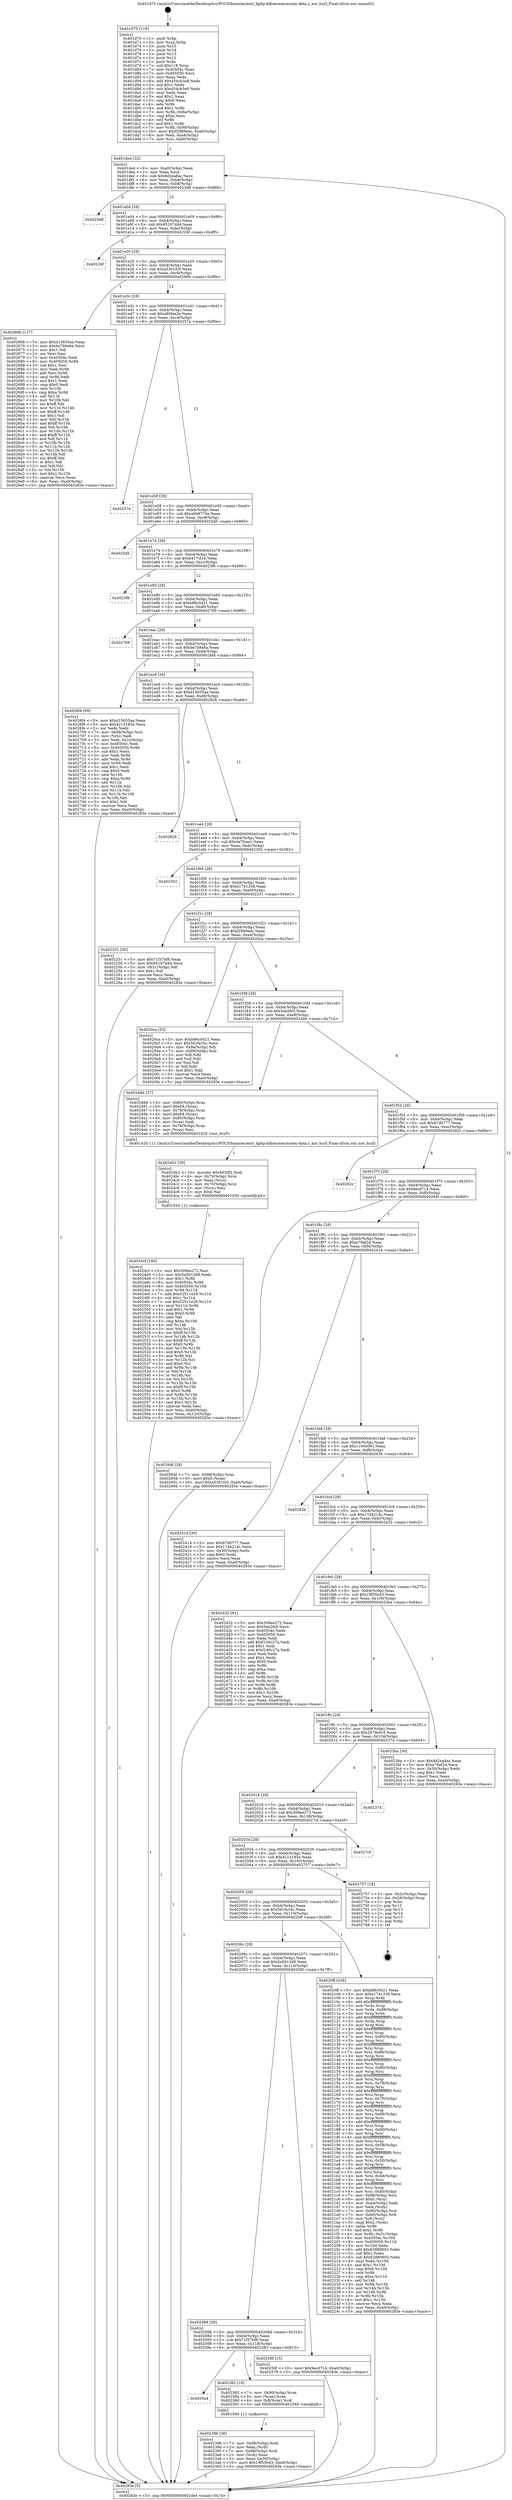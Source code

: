 digraph "0x401d70" {
  label = "0x401d70 (/mnt/c/Users/mathe/Desktop/tcc/POCII/binaries/extr_kphp-kdbmoneymoney-data.c_xor_hcyf_Final-ollvm.out::main(0))"
  labelloc = "t"
  node[shape=record]

  Entry [label="",width=0.3,height=0.3,shape=circle,fillcolor=black,style=filled]
  "0x401de4" [label="{
     0x401de4 [32]\l
     | [instrs]\l
     &nbsp;&nbsp;0x401de4 \<+6\>: mov -0xa0(%rbp),%eax\l
     &nbsp;&nbsp;0x401dea \<+2\>: mov %eax,%ecx\l
     &nbsp;&nbsp;0x401dec \<+6\>: sub $0x8d2ea8ac,%ecx\l
     &nbsp;&nbsp;0x401df2 \<+6\>: mov %eax,-0xb4(%rbp)\l
     &nbsp;&nbsp;0x401df8 \<+6\>: mov %ecx,-0xb8(%rbp)\l
     &nbsp;&nbsp;0x401dfe \<+6\>: je 00000000004023d8 \<main+0x668\>\l
  }"]
  "0x4023d8" [label="{
     0x4023d8\l
  }", style=dashed]
  "0x401e04" [label="{
     0x401e04 [28]\l
     | [instrs]\l
     &nbsp;&nbsp;0x401e04 \<+5\>: jmp 0000000000401e09 \<main+0x99\>\l
     &nbsp;&nbsp;0x401e09 \<+6\>: mov -0xb4(%rbp),%eax\l
     &nbsp;&nbsp;0x401e0f \<+5\>: sub $0x95167d4d,%eax\l
     &nbsp;&nbsp;0x401e14 \<+6\>: mov %eax,-0xbc(%rbp)\l
     &nbsp;&nbsp;0x401e1a \<+6\>: je 000000000040226f \<main+0x4ff\>\l
  }"]
  Exit [label="",width=0.3,height=0.3,shape=circle,fillcolor=black,style=filled,peripheries=2]
  "0x40226f" [label="{
     0x40226f\l
  }", style=dashed]
  "0x401e20" [label="{
     0x401e20 [28]\l
     | [instrs]\l
     &nbsp;&nbsp;0x401e20 \<+5\>: jmp 0000000000401e25 \<main+0xb5\>\l
     &nbsp;&nbsp;0x401e25 \<+6\>: mov -0xb4(%rbp),%eax\l
     &nbsp;&nbsp;0x401e2b \<+5\>: sub $0xa5301fc0,%eax\l
     &nbsp;&nbsp;0x401e30 \<+6\>: mov %eax,-0xc0(%rbp)\l
     &nbsp;&nbsp;0x401e36 \<+6\>: je 000000000040266b \<main+0x8fb\>\l
  }"]
  "0x4024cf" [label="{
     0x4024cf [160]\l
     | [instrs]\l
     &nbsp;&nbsp;0x4024cf \<+5\>: mov $0x309ee272,%esi\l
     &nbsp;&nbsp;0x4024d4 \<+5\>: mov $0x5a5913d9,%edx\l
     &nbsp;&nbsp;0x4024d9 \<+3\>: mov $0x1,%r8b\l
     &nbsp;&nbsp;0x4024dc \<+8\>: mov 0x40504c,%r9d\l
     &nbsp;&nbsp;0x4024e4 \<+8\>: mov 0x405050,%r10d\l
     &nbsp;&nbsp;0x4024ec \<+3\>: mov %r9d,%r11d\l
     &nbsp;&nbsp;0x4024ef \<+7\>: add $0x52511e29,%r11d\l
     &nbsp;&nbsp;0x4024f6 \<+4\>: sub $0x1,%r11d\l
     &nbsp;&nbsp;0x4024fa \<+7\>: sub $0x52511e29,%r11d\l
     &nbsp;&nbsp;0x402501 \<+4\>: imul %r11d,%r9d\l
     &nbsp;&nbsp;0x402505 \<+4\>: and $0x1,%r9d\l
     &nbsp;&nbsp;0x402509 \<+4\>: cmp $0x0,%r9d\l
     &nbsp;&nbsp;0x40250d \<+3\>: sete %bl\l
     &nbsp;&nbsp;0x402510 \<+4\>: cmp $0xa,%r10d\l
     &nbsp;&nbsp;0x402514 \<+4\>: setl %r14b\l
     &nbsp;&nbsp;0x402518 \<+3\>: mov %bl,%r15b\l
     &nbsp;&nbsp;0x40251b \<+4\>: xor $0xff,%r15b\l
     &nbsp;&nbsp;0x40251f \<+3\>: mov %r14b,%r12b\l
     &nbsp;&nbsp;0x402522 \<+4\>: xor $0xff,%r12b\l
     &nbsp;&nbsp;0x402526 \<+4\>: xor $0x0,%r8b\l
     &nbsp;&nbsp;0x40252a \<+3\>: mov %r15b,%r13b\l
     &nbsp;&nbsp;0x40252d \<+4\>: and $0x0,%r13b\l
     &nbsp;&nbsp;0x402531 \<+3\>: and %r8b,%bl\l
     &nbsp;&nbsp;0x402534 \<+3\>: mov %r12b,%cl\l
     &nbsp;&nbsp;0x402537 \<+3\>: and $0x0,%cl\l
     &nbsp;&nbsp;0x40253a \<+3\>: and %r8b,%r14b\l
     &nbsp;&nbsp;0x40253d \<+3\>: or %bl,%r13b\l
     &nbsp;&nbsp;0x402540 \<+3\>: or %r14b,%cl\l
     &nbsp;&nbsp;0x402543 \<+3\>: xor %cl,%r13b\l
     &nbsp;&nbsp;0x402546 \<+3\>: or %r12b,%r15b\l
     &nbsp;&nbsp;0x402549 \<+4\>: xor $0xff,%r15b\l
     &nbsp;&nbsp;0x40254d \<+4\>: or $0x0,%r8b\l
     &nbsp;&nbsp;0x402551 \<+3\>: and %r8b,%r15b\l
     &nbsp;&nbsp;0x402554 \<+3\>: or %r15b,%r13b\l
     &nbsp;&nbsp;0x402557 \<+4\>: test $0x1,%r13b\l
     &nbsp;&nbsp;0x40255b \<+3\>: cmovne %edx,%esi\l
     &nbsp;&nbsp;0x40255e \<+6\>: mov %esi,-0xa0(%rbp)\l
     &nbsp;&nbsp;0x402564 \<+6\>: mov %eax,-0x120(%rbp)\l
     &nbsp;&nbsp;0x40256a \<+5\>: jmp 000000000040283e \<main+0xace\>\l
  }"]
  "0x40266b" [label="{
     0x40266b [137]\l
     | [instrs]\l
     &nbsp;&nbsp;0x40266b \<+5\>: mov $0xd15655aa,%eax\l
     &nbsp;&nbsp;0x402670 \<+5\>: mov $0xbe7b9a6a,%ecx\l
     &nbsp;&nbsp;0x402675 \<+2\>: mov $0x1,%dl\l
     &nbsp;&nbsp;0x402677 \<+2\>: xor %esi,%esi\l
     &nbsp;&nbsp;0x402679 \<+7\>: mov 0x40504c,%edi\l
     &nbsp;&nbsp;0x402680 \<+8\>: mov 0x405050,%r8d\l
     &nbsp;&nbsp;0x402688 \<+3\>: sub $0x1,%esi\l
     &nbsp;&nbsp;0x40268b \<+3\>: mov %edi,%r9d\l
     &nbsp;&nbsp;0x40268e \<+3\>: add %esi,%r9d\l
     &nbsp;&nbsp;0x402691 \<+4\>: imul %r9d,%edi\l
     &nbsp;&nbsp;0x402695 \<+3\>: and $0x1,%edi\l
     &nbsp;&nbsp;0x402698 \<+3\>: cmp $0x0,%edi\l
     &nbsp;&nbsp;0x40269b \<+4\>: sete %r10b\l
     &nbsp;&nbsp;0x40269f \<+4\>: cmp $0xa,%r8d\l
     &nbsp;&nbsp;0x4026a3 \<+4\>: setl %r11b\l
     &nbsp;&nbsp;0x4026a7 \<+3\>: mov %r10b,%bl\l
     &nbsp;&nbsp;0x4026aa \<+3\>: xor $0xff,%bl\l
     &nbsp;&nbsp;0x4026ad \<+3\>: mov %r11b,%r14b\l
     &nbsp;&nbsp;0x4026b0 \<+4\>: xor $0xff,%r14b\l
     &nbsp;&nbsp;0x4026b4 \<+3\>: xor $0x1,%dl\l
     &nbsp;&nbsp;0x4026b7 \<+3\>: mov %bl,%r15b\l
     &nbsp;&nbsp;0x4026ba \<+4\>: and $0xff,%r15b\l
     &nbsp;&nbsp;0x4026be \<+3\>: and %dl,%r10b\l
     &nbsp;&nbsp;0x4026c1 \<+3\>: mov %r14b,%r12b\l
     &nbsp;&nbsp;0x4026c4 \<+4\>: and $0xff,%r12b\l
     &nbsp;&nbsp;0x4026c8 \<+3\>: and %dl,%r11b\l
     &nbsp;&nbsp;0x4026cb \<+3\>: or %r10b,%r15b\l
     &nbsp;&nbsp;0x4026ce \<+3\>: or %r11b,%r12b\l
     &nbsp;&nbsp;0x4026d1 \<+3\>: xor %r12b,%r15b\l
     &nbsp;&nbsp;0x4026d4 \<+3\>: or %r14b,%bl\l
     &nbsp;&nbsp;0x4026d7 \<+3\>: xor $0xff,%bl\l
     &nbsp;&nbsp;0x4026da \<+3\>: or $0x1,%dl\l
     &nbsp;&nbsp;0x4026dd \<+2\>: and %dl,%bl\l
     &nbsp;&nbsp;0x4026df \<+3\>: or %bl,%r15b\l
     &nbsp;&nbsp;0x4026e2 \<+4\>: test $0x1,%r15b\l
     &nbsp;&nbsp;0x4026e6 \<+3\>: cmovne %ecx,%eax\l
     &nbsp;&nbsp;0x4026e9 \<+6\>: mov %eax,-0xa0(%rbp)\l
     &nbsp;&nbsp;0x4026ef \<+5\>: jmp 000000000040283e \<main+0xace\>\l
  }"]
  "0x401e3c" [label="{
     0x401e3c [28]\l
     | [instrs]\l
     &nbsp;&nbsp;0x401e3c \<+5\>: jmp 0000000000401e41 \<main+0xd1\>\l
     &nbsp;&nbsp;0x401e41 \<+6\>: mov -0xb4(%rbp),%eax\l
     &nbsp;&nbsp;0x401e47 \<+5\>: sub $0xa80fae2e,%eax\l
     &nbsp;&nbsp;0x401e4c \<+6\>: mov %eax,-0xc4(%rbp)\l
     &nbsp;&nbsp;0x401e52 \<+6\>: je 000000000040257e \<main+0x80e\>\l
  }"]
  "0x4024b2" [label="{
     0x4024b2 [29]\l
     | [instrs]\l
     &nbsp;&nbsp;0x4024b2 \<+10\>: movabs $0x4030f2,%rdi\l
     &nbsp;&nbsp;0x4024bc \<+4\>: mov -0x70(%rbp),%rcx\l
     &nbsp;&nbsp;0x4024c0 \<+2\>: mov %eax,(%rcx)\l
     &nbsp;&nbsp;0x4024c2 \<+4\>: mov -0x70(%rbp),%rcx\l
     &nbsp;&nbsp;0x4024c6 \<+2\>: mov (%rcx),%esi\l
     &nbsp;&nbsp;0x4024c8 \<+2\>: mov $0x0,%al\l
     &nbsp;&nbsp;0x4024ca \<+5\>: call 0000000000401030 \<printf@plt\>\l
     | [calls]\l
     &nbsp;&nbsp;0x401030 \{1\} (unknown)\l
  }"]
  "0x40257e" [label="{
     0x40257e\l
  }", style=dashed]
  "0x401e58" [label="{
     0x401e58 [28]\l
     | [instrs]\l
     &nbsp;&nbsp;0x401e58 \<+5\>: jmp 0000000000401e5d \<main+0xed\>\l
     &nbsp;&nbsp;0x401e5d \<+6\>: mov -0xb4(%rbp),%eax\l
     &nbsp;&nbsp;0x401e63 \<+5\>: sub $0xabb8774a,%eax\l
     &nbsp;&nbsp;0x401e68 \<+6\>: mov %eax,-0xc8(%rbp)\l
     &nbsp;&nbsp;0x401e6e \<+6\>: je 00000000004025d5 \<main+0x865\>\l
  }"]
  "0x402396" [label="{
     0x402396 [36]\l
     | [instrs]\l
     &nbsp;&nbsp;0x402396 \<+7\>: mov -0x88(%rbp),%rdi\l
     &nbsp;&nbsp;0x40239d \<+2\>: mov %eax,(%rdi)\l
     &nbsp;&nbsp;0x40239f \<+7\>: mov -0x88(%rbp),%rdi\l
     &nbsp;&nbsp;0x4023a6 \<+2\>: mov (%rdi),%eax\l
     &nbsp;&nbsp;0x4023a8 \<+3\>: mov %eax,-0x30(%rbp)\l
     &nbsp;&nbsp;0x4023ab \<+10\>: movl $0x19f55b43,-0xa0(%rbp)\l
     &nbsp;&nbsp;0x4023b5 \<+5\>: jmp 000000000040283e \<main+0xace\>\l
  }"]
  "0x4025d5" [label="{
     0x4025d5\l
  }", style=dashed]
  "0x401e74" [label="{
     0x401e74 [28]\l
     | [instrs]\l
     &nbsp;&nbsp;0x401e74 \<+5\>: jmp 0000000000401e79 \<main+0x109\>\l
     &nbsp;&nbsp;0x401e79 \<+6\>: mov -0xb4(%rbp),%eax\l
     &nbsp;&nbsp;0x401e7f \<+5\>: sub $0xb417cf14,%eax\l
     &nbsp;&nbsp;0x401e84 \<+6\>: mov %eax,-0xcc(%rbp)\l
     &nbsp;&nbsp;0x401e8a \<+6\>: je 00000000004023f6 \<main+0x686\>\l
  }"]
  "0x4020a4" [label="{
     0x4020a4\l
  }", style=dashed]
  "0x4023f6" [label="{
     0x4023f6\l
  }", style=dashed]
  "0x401e90" [label="{
     0x401e90 [28]\l
     | [instrs]\l
     &nbsp;&nbsp;0x401e90 \<+5\>: jmp 0000000000401e95 \<main+0x125\>\l
     &nbsp;&nbsp;0x401e95 \<+6\>: mov -0xb4(%rbp),%eax\l
     &nbsp;&nbsp;0x401e9b \<+5\>: sub $0xb86c0421,%eax\l
     &nbsp;&nbsp;0x401ea0 \<+6\>: mov %eax,-0xd0(%rbp)\l
     &nbsp;&nbsp;0x401ea6 \<+6\>: je 0000000000402769 \<main+0x9f9\>\l
  }"]
  "0x402383" [label="{
     0x402383 [19]\l
     | [instrs]\l
     &nbsp;&nbsp;0x402383 \<+7\>: mov -0x90(%rbp),%rax\l
     &nbsp;&nbsp;0x40238a \<+3\>: mov (%rax),%rax\l
     &nbsp;&nbsp;0x40238d \<+4\>: mov 0x8(%rax),%rdi\l
     &nbsp;&nbsp;0x402391 \<+5\>: call 0000000000401040 \<atoi@plt\>\l
     | [calls]\l
     &nbsp;&nbsp;0x401040 \{1\} (unknown)\l
  }"]
  "0x402769" [label="{
     0x402769\l
  }", style=dashed]
  "0x401eac" [label="{
     0x401eac [28]\l
     | [instrs]\l
     &nbsp;&nbsp;0x401eac \<+5\>: jmp 0000000000401eb1 \<main+0x141\>\l
     &nbsp;&nbsp;0x401eb1 \<+6\>: mov -0xb4(%rbp),%eax\l
     &nbsp;&nbsp;0x401eb7 \<+5\>: sub $0xbe7b9a6a,%eax\l
     &nbsp;&nbsp;0x401ebc \<+6\>: mov %eax,-0xd4(%rbp)\l
     &nbsp;&nbsp;0x401ec2 \<+6\>: je 00000000004026f4 \<main+0x984\>\l
  }"]
  "0x402088" [label="{
     0x402088 [28]\l
     | [instrs]\l
     &nbsp;&nbsp;0x402088 \<+5\>: jmp 000000000040208d \<main+0x31d\>\l
     &nbsp;&nbsp;0x40208d \<+6\>: mov -0xb4(%rbp),%eax\l
     &nbsp;&nbsp;0x402093 \<+5\>: sub $0x71f37bf8,%eax\l
     &nbsp;&nbsp;0x402098 \<+6\>: mov %eax,-0x118(%rbp)\l
     &nbsp;&nbsp;0x40209e \<+6\>: je 0000000000402383 \<main+0x613\>\l
  }"]
  "0x4026f4" [label="{
     0x4026f4 [99]\l
     | [instrs]\l
     &nbsp;&nbsp;0x4026f4 \<+5\>: mov $0xd15655aa,%eax\l
     &nbsp;&nbsp;0x4026f9 \<+5\>: mov $0x4213185e,%ecx\l
     &nbsp;&nbsp;0x4026fe \<+2\>: xor %edx,%edx\l
     &nbsp;&nbsp;0x402700 \<+7\>: mov -0x98(%rbp),%rsi\l
     &nbsp;&nbsp;0x402707 \<+2\>: mov (%rsi),%edi\l
     &nbsp;&nbsp;0x402709 \<+3\>: mov %edi,-0x2c(%rbp)\l
     &nbsp;&nbsp;0x40270c \<+7\>: mov 0x40504c,%edi\l
     &nbsp;&nbsp;0x402713 \<+8\>: mov 0x405050,%r8d\l
     &nbsp;&nbsp;0x40271b \<+3\>: sub $0x1,%edx\l
     &nbsp;&nbsp;0x40271e \<+3\>: mov %edi,%r9d\l
     &nbsp;&nbsp;0x402721 \<+3\>: add %edx,%r9d\l
     &nbsp;&nbsp;0x402724 \<+4\>: imul %r9d,%edi\l
     &nbsp;&nbsp;0x402728 \<+3\>: and $0x1,%edi\l
     &nbsp;&nbsp;0x40272b \<+3\>: cmp $0x0,%edi\l
     &nbsp;&nbsp;0x40272e \<+4\>: sete %r10b\l
     &nbsp;&nbsp;0x402732 \<+4\>: cmp $0xa,%r8d\l
     &nbsp;&nbsp;0x402736 \<+4\>: setl %r11b\l
     &nbsp;&nbsp;0x40273a \<+3\>: mov %r10b,%bl\l
     &nbsp;&nbsp;0x40273d \<+3\>: and %r11b,%bl\l
     &nbsp;&nbsp;0x402740 \<+3\>: xor %r11b,%r10b\l
     &nbsp;&nbsp;0x402743 \<+3\>: or %r10b,%bl\l
     &nbsp;&nbsp;0x402746 \<+3\>: test $0x1,%bl\l
     &nbsp;&nbsp;0x402749 \<+3\>: cmovne %ecx,%eax\l
     &nbsp;&nbsp;0x40274c \<+6\>: mov %eax,-0xa0(%rbp)\l
     &nbsp;&nbsp;0x402752 \<+5\>: jmp 000000000040283e \<main+0xace\>\l
  }"]
  "0x401ec8" [label="{
     0x401ec8 [28]\l
     | [instrs]\l
     &nbsp;&nbsp;0x401ec8 \<+5\>: jmp 0000000000401ecd \<main+0x15d\>\l
     &nbsp;&nbsp;0x401ecd \<+6\>: mov -0xb4(%rbp),%eax\l
     &nbsp;&nbsp;0x401ed3 \<+5\>: sub $0xd15655aa,%eax\l
     &nbsp;&nbsp;0x401ed8 \<+6\>: mov %eax,-0xd8(%rbp)\l
     &nbsp;&nbsp;0x401ede \<+6\>: je 0000000000402826 \<main+0xab6\>\l
  }"]
  "0x40256f" [label="{
     0x40256f [15]\l
     | [instrs]\l
     &nbsp;&nbsp;0x40256f \<+10\>: movl $0x9ecd714,-0xa0(%rbp)\l
     &nbsp;&nbsp;0x402579 \<+5\>: jmp 000000000040283e \<main+0xace\>\l
  }"]
  "0x402826" [label="{
     0x402826\l
  }", style=dashed]
  "0x401ee4" [label="{
     0x401ee4 [28]\l
     | [instrs]\l
     &nbsp;&nbsp;0x401ee4 \<+5\>: jmp 0000000000401ee9 \<main+0x179\>\l
     &nbsp;&nbsp;0x401ee9 \<+6\>: mov -0xb4(%rbp),%eax\l
     &nbsp;&nbsp;0x401eef \<+5\>: sub $0xda7fcae1,%eax\l
     &nbsp;&nbsp;0x401ef4 \<+6\>: mov %eax,-0xdc(%rbp)\l
     &nbsp;&nbsp;0x401efa \<+6\>: je 0000000000402302 \<main+0x592\>\l
  }"]
  "0x40206c" [label="{
     0x40206c [28]\l
     | [instrs]\l
     &nbsp;&nbsp;0x40206c \<+5\>: jmp 0000000000402071 \<main+0x301\>\l
     &nbsp;&nbsp;0x402071 \<+6\>: mov -0xb4(%rbp),%eax\l
     &nbsp;&nbsp;0x402077 \<+5\>: sub $0x5a5913d9,%eax\l
     &nbsp;&nbsp;0x40207c \<+6\>: mov %eax,-0x114(%rbp)\l
     &nbsp;&nbsp;0x402082 \<+6\>: je 000000000040256f \<main+0x7ff\>\l
  }"]
  "0x402302" [label="{
     0x402302\l
  }", style=dashed]
  "0x401f00" [label="{
     0x401f00 [28]\l
     | [instrs]\l
     &nbsp;&nbsp;0x401f00 \<+5\>: jmp 0000000000401f05 \<main+0x195\>\l
     &nbsp;&nbsp;0x401f05 \<+6\>: mov -0xb4(%rbp),%eax\l
     &nbsp;&nbsp;0x401f0b \<+5\>: sub $0xe1741338,%eax\l
     &nbsp;&nbsp;0x401f10 \<+6\>: mov %eax,-0xe0(%rbp)\l
     &nbsp;&nbsp;0x401f16 \<+6\>: je 0000000000402251 \<main+0x4e1\>\l
  }"]
  "0x4020ff" [label="{
     0x4020ff [338]\l
     | [instrs]\l
     &nbsp;&nbsp;0x4020ff \<+5\>: mov $0xb86c0421,%eax\l
     &nbsp;&nbsp;0x402104 \<+5\>: mov $0xe1741338,%ecx\l
     &nbsp;&nbsp;0x402109 \<+3\>: mov %rsp,%rdx\l
     &nbsp;&nbsp;0x40210c \<+4\>: add $0xfffffffffffffff0,%rdx\l
     &nbsp;&nbsp;0x402110 \<+3\>: mov %rdx,%rsp\l
     &nbsp;&nbsp;0x402113 \<+7\>: mov %rdx,-0x98(%rbp)\l
     &nbsp;&nbsp;0x40211a \<+3\>: mov %rsp,%rdx\l
     &nbsp;&nbsp;0x40211d \<+4\>: add $0xfffffffffffffff0,%rdx\l
     &nbsp;&nbsp;0x402121 \<+3\>: mov %rdx,%rsp\l
     &nbsp;&nbsp;0x402124 \<+3\>: mov %rsp,%rsi\l
     &nbsp;&nbsp;0x402127 \<+4\>: add $0xfffffffffffffff0,%rsi\l
     &nbsp;&nbsp;0x40212b \<+3\>: mov %rsi,%rsp\l
     &nbsp;&nbsp;0x40212e \<+7\>: mov %rsi,-0x90(%rbp)\l
     &nbsp;&nbsp;0x402135 \<+3\>: mov %rsp,%rsi\l
     &nbsp;&nbsp;0x402138 \<+4\>: add $0xfffffffffffffff0,%rsi\l
     &nbsp;&nbsp;0x40213c \<+3\>: mov %rsi,%rsp\l
     &nbsp;&nbsp;0x40213f \<+7\>: mov %rsi,-0x88(%rbp)\l
     &nbsp;&nbsp;0x402146 \<+3\>: mov %rsp,%rsi\l
     &nbsp;&nbsp;0x402149 \<+4\>: add $0xfffffffffffffff0,%rsi\l
     &nbsp;&nbsp;0x40214d \<+3\>: mov %rsi,%rsp\l
     &nbsp;&nbsp;0x402150 \<+4\>: mov %rsi,-0x80(%rbp)\l
     &nbsp;&nbsp;0x402154 \<+3\>: mov %rsp,%rsi\l
     &nbsp;&nbsp;0x402157 \<+4\>: add $0xfffffffffffffff0,%rsi\l
     &nbsp;&nbsp;0x40215b \<+3\>: mov %rsi,%rsp\l
     &nbsp;&nbsp;0x40215e \<+4\>: mov %rsi,-0x78(%rbp)\l
     &nbsp;&nbsp;0x402162 \<+3\>: mov %rsp,%rsi\l
     &nbsp;&nbsp;0x402165 \<+4\>: add $0xfffffffffffffff0,%rsi\l
     &nbsp;&nbsp;0x402169 \<+3\>: mov %rsi,%rsp\l
     &nbsp;&nbsp;0x40216c \<+4\>: mov %rsi,-0x70(%rbp)\l
     &nbsp;&nbsp;0x402170 \<+3\>: mov %rsp,%rsi\l
     &nbsp;&nbsp;0x402173 \<+4\>: add $0xfffffffffffffff0,%rsi\l
     &nbsp;&nbsp;0x402177 \<+3\>: mov %rsi,%rsp\l
     &nbsp;&nbsp;0x40217a \<+4\>: mov %rsi,-0x68(%rbp)\l
     &nbsp;&nbsp;0x40217e \<+3\>: mov %rsp,%rsi\l
     &nbsp;&nbsp;0x402181 \<+4\>: add $0xfffffffffffffff0,%rsi\l
     &nbsp;&nbsp;0x402185 \<+3\>: mov %rsi,%rsp\l
     &nbsp;&nbsp;0x402188 \<+4\>: mov %rsi,-0x60(%rbp)\l
     &nbsp;&nbsp;0x40218c \<+3\>: mov %rsp,%rsi\l
     &nbsp;&nbsp;0x40218f \<+4\>: add $0xfffffffffffffff0,%rsi\l
     &nbsp;&nbsp;0x402193 \<+3\>: mov %rsi,%rsp\l
     &nbsp;&nbsp;0x402196 \<+4\>: mov %rsi,-0x58(%rbp)\l
     &nbsp;&nbsp;0x40219a \<+3\>: mov %rsp,%rsi\l
     &nbsp;&nbsp;0x40219d \<+4\>: add $0xfffffffffffffff0,%rsi\l
     &nbsp;&nbsp;0x4021a1 \<+3\>: mov %rsi,%rsp\l
     &nbsp;&nbsp;0x4021a4 \<+4\>: mov %rsi,-0x50(%rbp)\l
     &nbsp;&nbsp;0x4021a8 \<+3\>: mov %rsp,%rsi\l
     &nbsp;&nbsp;0x4021ab \<+4\>: add $0xfffffffffffffff0,%rsi\l
     &nbsp;&nbsp;0x4021af \<+3\>: mov %rsi,%rsp\l
     &nbsp;&nbsp;0x4021b2 \<+4\>: mov %rsi,-0x48(%rbp)\l
     &nbsp;&nbsp;0x4021b6 \<+3\>: mov %rsp,%rsi\l
     &nbsp;&nbsp;0x4021b9 \<+4\>: add $0xfffffffffffffff0,%rsi\l
     &nbsp;&nbsp;0x4021bd \<+3\>: mov %rsi,%rsp\l
     &nbsp;&nbsp;0x4021c0 \<+4\>: mov %rsi,-0x40(%rbp)\l
     &nbsp;&nbsp;0x4021c4 \<+7\>: mov -0x98(%rbp),%rsi\l
     &nbsp;&nbsp;0x4021cb \<+6\>: movl $0x0,(%rsi)\l
     &nbsp;&nbsp;0x4021d1 \<+6\>: mov -0xa4(%rbp),%edi\l
     &nbsp;&nbsp;0x4021d7 \<+2\>: mov %edi,(%rdx)\l
     &nbsp;&nbsp;0x4021d9 \<+7\>: mov -0x90(%rbp),%rsi\l
     &nbsp;&nbsp;0x4021e0 \<+7\>: mov -0xb0(%rbp),%r8\l
     &nbsp;&nbsp;0x4021e7 \<+3\>: mov %r8,(%rsi)\l
     &nbsp;&nbsp;0x4021ea \<+3\>: cmpl $0x2,(%rdx)\l
     &nbsp;&nbsp;0x4021ed \<+4\>: setne %r9b\l
     &nbsp;&nbsp;0x4021f1 \<+4\>: and $0x1,%r9b\l
     &nbsp;&nbsp;0x4021f5 \<+4\>: mov %r9b,-0x31(%rbp)\l
     &nbsp;&nbsp;0x4021f9 \<+8\>: mov 0x40504c,%r10d\l
     &nbsp;&nbsp;0x402201 \<+8\>: mov 0x405050,%r11d\l
     &nbsp;&nbsp;0x402209 \<+3\>: mov %r10d,%ebx\l
     &nbsp;&nbsp;0x40220c \<+6\>: add $0x62880603,%ebx\l
     &nbsp;&nbsp;0x402212 \<+3\>: sub $0x1,%ebx\l
     &nbsp;&nbsp;0x402215 \<+6\>: sub $0x62880603,%ebx\l
     &nbsp;&nbsp;0x40221b \<+4\>: imul %ebx,%r10d\l
     &nbsp;&nbsp;0x40221f \<+4\>: and $0x1,%r10d\l
     &nbsp;&nbsp;0x402223 \<+4\>: cmp $0x0,%r10d\l
     &nbsp;&nbsp;0x402227 \<+4\>: sete %r9b\l
     &nbsp;&nbsp;0x40222b \<+4\>: cmp $0xa,%r11d\l
     &nbsp;&nbsp;0x40222f \<+4\>: setl %r14b\l
     &nbsp;&nbsp;0x402233 \<+3\>: mov %r9b,%r15b\l
     &nbsp;&nbsp;0x402236 \<+3\>: and %r14b,%r15b\l
     &nbsp;&nbsp;0x402239 \<+3\>: xor %r14b,%r9b\l
     &nbsp;&nbsp;0x40223c \<+3\>: or %r9b,%r15b\l
     &nbsp;&nbsp;0x40223f \<+4\>: test $0x1,%r15b\l
     &nbsp;&nbsp;0x402243 \<+3\>: cmovne %ecx,%eax\l
     &nbsp;&nbsp;0x402246 \<+6\>: mov %eax,-0xa0(%rbp)\l
     &nbsp;&nbsp;0x40224c \<+5\>: jmp 000000000040283e \<main+0xace\>\l
  }"]
  "0x402251" [label="{
     0x402251 [30]\l
     | [instrs]\l
     &nbsp;&nbsp;0x402251 \<+5\>: mov $0x71f37bf8,%eax\l
     &nbsp;&nbsp;0x402256 \<+5\>: mov $0x95167d4d,%ecx\l
     &nbsp;&nbsp;0x40225b \<+3\>: mov -0x31(%rbp),%dl\l
     &nbsp;&nbsp;0x40225e \<+3\>: test $0x1,%dl\l
     &nbsp;&nbsp;0x402261 \<+3\>: cmovne %ecx,%eax\l
     &nbsp;&nbsp;0x402264 \<+6\>: mov %eax,-0xa0(%rbp)\l
     &nbsp;&nbsp;0x40226a \<+5\>: jmp 000000000040283e \<main+0xace\>\l
  }"]
  "0x401f1c" [label="{
     0x401f1c [28]\l
     | [instrs]\l
     &nbsp;&nbsp;0x401f1c \<+5\>: jmp 0000000000401f21 \<main+0x1b1\>\l
     &nbsp;&nbsp;0x401f21 \<+6\>: mov -0xb4(%rbp),%eax\l
     &nbsp;&nbsp;0x401f27 \<+5\>: sub $0xf2989edc,%eax\l
     &nbsp;&nbsp;0x401f2c \<+6\>: mov %eax,-0xe4(%rbp)\l
     &nbsp;&nbsp;0x401f32 \<+6\>: je 00000000004020ca \<main+0x35a\>\l
  }"]
  "0x402050" [label="{
     0x402050 [28]\l
     | [instrs]\l
     &nbsp;&nbsp;0x402050 \<+5\>: jmp 0000000000402055 \<main+0x2e5\>\l
     &nbsp;&nbsp;0x402055 \<+6\>: mov -0xb4(%rbp),%eax\l
     &nbsp;&nbsp;0x40205b \<+5\>: sub $0x561fe16c,%eax\l
     &nbsp;&nbsp;0x402060 \<+6\>: mov %eax,-0x110(%rbp)\l
     &nbsp;&nbsp;0x402066 \<+6\>: je 00000000004020ff \<main+0x38f\>\l
  }"]
  "0x4020ca" [label="{
     0x4020ca [53]\l
     | [instrs]\l
     &nbsp;&nbsp;0x4020ca \<+5\>: mov $0xb86c0421,%eax\l
     &nbsp;&nbsp;0x4020cf \<+5\>: mov $0x561fe16c,%ecx\l
     &nbsp;&nbsp;0x4020d4 \<+6\>: mov -0x9a(%rbp),%dl\l
     &nbsp;&nbsp;0x4020da \<+7\>: mov -0x99(%rbp),%sil\l
     &nbsp;&nbsp;0x4020e1 \<+3\>: mov %dl,%dil\l
     &nbsp;&nbsp;0x4020e4 \<+3\>: and %sil,%dil\l
     &nbsp;&nbsp;0x4020e7 \<+3\>: xor %sil,%dl\l
     &nbsp;&nbsp;0x4020ea \<+3\>: or %dl,%dil\l
     &nbsp;&nbsp;0x4020ed \<+4\>: test $0x1,%dil\l
     &nbsp;&nbsp;0x4020f1 \<+3\>: cmovne %ecx,%eax\l
     &nbsp;&nbsp;0x4020f4 \<+6\>: mov %eax,-0xa0(%rbp)\l
     &nbsp;&nbsp;0x4020fa \<+5\>: jmp 000000000040283e \<main+0xace\>\l
  }"]
  "0x401f38" [label="{
     0x401f38 [28]\l
     | [instrs]\l
     &nbsp;&nbsp;0x401f38 \<+5\>: jmp 0000000000401f3d \<main+0x1cd\>\l
     &nbsp;&nbsp;0x401f3d \<+6\>: mov -0xb4(%rbp),%eax\l
     &nbsp;&nbsp;0x401f43 \<+5\>: sub $0x5ee2fe5,%eax\l
     &nbsp;&nbsp;0x401f48 \<+6\>: mov %eax,-0xe8(%rbp)\l
     &nbsp;&nbsp;0x401f4e \<+6\>: je 000000000040248d \<main+0x71d\>\l
  }"]
  "0x40283e" [label="{
     0x40283e [5]\l
     | [instrs]\l
     &nbsp;&nbsp;0x40283e \<+5\>: jmp 0000000000401de4 \<main+0x74\>\l
  }"]
  "0x401d70" [label="{
     0x401d70 [116]\l
     | [instrs]\l
     &nbsp;&nbsp;0x401d70 \<+1\>: push %rbp\l
     &nbsp;&nbsp;0x401d71 \<+3\>: mov %rsp,%rbp\l
     &nbsp;&nbsp;0x401d74 \<+2\>: push %r15\l
     &nbsp;&nbsp;0x401d76 \<+2\>: push %r14\l
     &nbsp;&nbsp;0x401d78 \<+2\>: push %r13\l
     &nbsp;&nbsp;0x401d7a \<+2\>: push %r12\l
     &nbsp;&nbsp;0x401d7c \<+1\>: push %rbx\l
     &nbsp;&nbsp;0x401d7d \<+7\>: sub $0x118,%rsp\l
     &nbsp;&nbsp;0x401d84 \<+7\>: mov 0x40504c,%eax\l
     &nbsp;&nbsp;0x401d8b \<+7\>: mov 0x405050,%ecx\l
     &nbsp;&nbsp;0x401d92 \<+2\>: mov %eax,%edx\l
     &nbsp;&nbsp;0x401d94 \<+6\>: add $0x454cb3e8,%edx\l
     &nbsp;&nbsp;0x401d9a \<+3\>: sub $0x1,%edx\l
     &nbsp;&nbsp;0x401d9d \<+6\>: sub $0x454cb3e8,%edx\l
     &nbsp;&nbsp;0x401da3 \<+3\>: imul %edx,%eax\l
     &nbsp;&nbsp;0x401da6 \<+3\>: and $0x1,%eax\l
     &nbsp;&nbsp;0x401da9 \<+3\>: cmp $0x0,%eax\l
     &nbsp;&nbsp;0x401dac \<+4\>: sete %r8b\l
     &nbsp;&nbsp;0x401db0 \<+4\>: and $0x1,%r8b\l
     &nbsp;&nbsp;0x401db4 \<+7\>: mov %r8b,-0x9a(%rbp)\l
     &nbsp;&nbsp;0x401dbb \<+3\>: cmp $0xa,%ecx\l
     &nbsp;&nbsp;0x401dbe \<+4\>: setl %r8b\l
     &nbsp;&nbsp;0x401dc2 \<+4\>: and $0x1,%r8b\l
     &nbsp;&nbsp;0x401dc6 \<+7\>: mov %r8b,-0x99(%rbp)\l
     &nbsp;&nbsp;0x401dcd \<+10\>: movl $0xf2989edc,-0xa0(%rbp)\l
     &nbsp;&nbsp;0x401dd7 \<+6\>: mov %edi,-0xa4(%rbp)\l
     &nbsp;&nbsp;0x401ddd \<+7\>: mov %rsi,-0xb0(%rbp)\l
  }"]
  "0x402757" [label="{
     0x402757 [18]\l
     | [instrs]\l
     &nbsp;&nbsp;0x402757 \<+3\>: mov -0x2c(%rbp),%eax\l
     &nbsp;&nbsp;0x40275a \<+4\>: lea -0x28(%rbp),%rsp\l
     &nbsp;&nbsp;0x40275e \<+1\>: pop %rbx\l
     &nbsp;&nbsp;0x40275f \<+2\>: pop %r12\l
     &nbsp;&nbsp;0x402761 \<+2\>: pop %r13\l
     &nbsp;&nbsp;0x402763 \<+2\>: pop %r14\l
     &nbsp;&nbsp;0x402765 \<+2\>: pop %r15\l
     &nbsp;&nbsp;0x402767 \<+1\>: pop %rbp\l
     &nbsp;&nbsp;0x402768 \<+1\>: ret\l
  }"]
  "0x40248d" [label="{
     0x40248d [37]\l
     | [instrs]\l
     &nbsp;&nbsp;0x40248d \<+4\>: mov -0x80(%rbp),%rax\l
     &nbsp;&nbsp;0x402491 \<+6\>: movl $0x64,(%rax)\l
     &nbsp;&nbsp;0x402497 \<+4\>: mov -0x78(%rbp),%rax\l
     &nbsp;&nbsp;0x40249b \<+6\>: movl $0x64,(%rax)\l
     &nbsp;&nbsp;0x4024a1 \<+4\>: mov -0x80(%rbp),%rax\l
     &nbsp;&nbsp;0x4024a5 \<+2\>: mov (%rax),%edi\l
     &nbsp;&nbsp;0x4024a7 \<+4\>: mov -0x78(%rbp),%rax\l
     &nbsp;&nbsp;0x4024ab \<+2\>: mov (%rax),%esi\l
     &nbsp;&nbsp;0x4024ad \<+5\>: call 0000000000401420 \<xor_hcyf\>\l
     | [calls]\l
     &nbsp;&nbsp;0x401420 \{1\} (/mnt/c/Users/mathe/Desktop/tcc/POCII/binaries/extr_kphp-kdbmoneymoney-data.c_xor_hcyf_Final-ollvm.out::xor_hcyf)\l
  }"]
  "0x401f54" [label="{
     0x401f54 [28]\l
     | [instrs]\l
     &nbsp;&nbsp;0x401f54 \<+5\>: jmp 0000000000401f59 \<main+0x1e9\>\l
     &nbsp;&nbsp;0x401f59 \<+6\>: mov -0xb4(%rbp),%eax\l
     &nbsp;&nbsp;0x401f5f \<+5\>: sub $0x87d0777,%eax\l
     &nbsp;&nbsp;0x401f64 \<+6\>: mov %eax,-0xec(%rbp)\l
     &nbsp;&nbsp;0x401f6a \<+6\>: je 000000000040262c \<main+0x8bc\>\l
  }"]
  "0x402034" [label="{
     0x402034 [28]\l
     | [instrs]\l
     &nbsp;&nbsp;0x402034 \<+5\>: jmp 0000000000402039 \<main+0x2c9\>\l
     &nbsp;&nbsp;0x402039 \<+6\>: mov -0xb4(%rbp),%eax\l
     &nbsp;&nbsp;0x40203f \<+5\>: sub $0x4213185e,%eax\l
     &nbsp;&nbsp;0x402044 \<+6\>: mov %eax,-0x10c(%rbp)\l
     &nbsp;&nbsp;0x40204a \<+6\>: je 0000000000402757 \<main+0x9e7\>\l
  }"]
  "0x40262c" [label="{
     0x40262c\l
  }", style=dashed]
  "0x401f70" [label="{
     0x401f70 [28]\l
     | [instrs]\l
     &nbsp;&nbsp;0x401f70 \<+5\>: jmp 0000000000401f75 \<main+0x205\>\l
     &nbsp;&nbsp;0x401f75 \<+6\>: mov -0xb4(%rbp),%eax\l
     &nbsp;&nbsp;0x401f7b \<+5\>: sub $0x9ecd714,%eax\l
     &nbsp;&nbsp;0x401f80 \<+6\>: mov %eax,-0xf0(%rbp)\l
     &nbsp;&nbsp;0x401f86 \<+6\>: je 000000000040264f \<main+0x8df\>\l
  }"]
  "0x4027cf" [label="{
     0x4027cf\l
  }", style=dashed]
  "0x40264f" [label="{
     0x40264f [28]\l
     | [instrs]\l
     &nbsp;&nbsp;0x40264f \<+7\>: mov -0x98(%rbp),%rax\l
     &nbsp;&nbsp;0x402656 \<+6\>: movl $0x0,(%rax)\l
     &nbsp;&nbsp;0x40265c \<+10\>: movl $0xa5301fc0,-0xa0(%rbp)\l
     &nbsp;&nbsp;0x402666 \<+5\>: jmp 000000000040283e \<main+0xace\>\l
  }"]
  "0x401f8c" [label="{
     0x401f8c [28]\l
     | [instrs]\l
     &nbsp;&nbsp;0x401f8c \<+5\>: jmp 0000000000401f91 \<main+0x221\>\l
     &nbsp;&nbsp;0x401f91 \<+6\>: mov -0xb4(%rbp),%eax\l
     &nbsp;&nbsp;0x401f97 \<+5\>: sub $0xe79ef2d,%eax\l
     &nbsp;&nbsp;0x401f9c \<+6\>: mov %eax,-0xf4(%rbp)\l
     &nbsp;&nbsp;0x401fa2 \<+6\>: je 0000000000402414 \<main+0x6a4\>\l
  }"]
  "0x402018" [label="{
     0x402018 [28]\l
     | [instrs]\l
     &nbsp;&nbsp;0x402018 \<+5\>: jmp 000000000040201d \<main+0x2ad\>\l
     &nbsp;&nbsp;0x40201d \<+6\>: mov -0xb4(%rbp),%eax\l
     &nbsp;&nbsp;0x402023 \<+5\>: sub $0x309ee272,%eax\l
     &nbsp;&nbsp;0x402028 \<+6\>: mov %eax,-0x108(%rbp)\l
     &nbsp;&nbsp;0x40202e \<+6\>: je 00000000004027cf \<main+0xa5f\>\l
  }"]
  "0x402414" [label="{
     0x402414 [30]\l
     | [instrs]\l
     &nbsp;&nbsp;0x402414 \<+5\>: mov $0x87d0777,%eax\l
     &nbsp;&nbsp;0x402419 \<+5\>: mov $0x1744214c,%ecx\l
     &nbsp;&nbsp;0x40241e \<+3\>: mov -0x30(%rbp),%edx\l
     &nbsp;&nbsp;0x402421 \<+3\>: cmp $0x0,%edx\l
     &nbsp;&nbsp;0x402424 \<+3\>: cmove %ecx,%eax\l
     &nbsp;&nbsp;0x402427 \<+6\>: mov %eax,-0xa0(%rbp)\l
     &nbsp;&nbsp;0x40242d \<+5\>: jmp 000000000040283e \<main+0xace\>\l
  }"]
  "0x401fa8" [label="{
     0x401fa8 [28]\l
     | [instrs]\l
     &nbsp;&nbsp;0x401fa8 \<+5\>: jmp 0000000000401fad \<main+0x23d\>\l
     &nbsp;&nbsp;0x401fad \<+6\>: mov -0xb4(%rbp),%eax\l
     &nbsp;&nbsp;0x401fb3 \<+5\>: sub $0x1100e091,%eax\l
     &nbsp;&nbsp;0x401fb8 \<+6\>: mov %eax,-0xf8(%rbp)\l
     &nbsp;&nbsp;0x401fbe \<+6\>: je 000000000040263b \<main+0x8cb\>\l
  }"]
  "0x402374" [label="{
     0x402374\l
  }", style=dashed]
  "0x40263b" [label="{
     0x40263b\l
  }", style=dashed]
  "0x401fc4" [label="{
     0x401fc4 [28]\l
     | [instrs]\l
     &nbsp;&nbsp;0x401fc4 \<+5\>: jmp 0000000000401fc9 \<main+0x259\>\l
     &nbsp;&nbsp;0x401fc9 \<+6\>: mov -0xb4(%rbp),%eax\l
     &nbsp;&nbsp;0x401fcf \<+5\>: sub $0x1744214c,%eax\l
     &nbsp;&nbsp;0x401fd4 \<+6\>: mov %eax,-0xfc(%rbp)\l
     &nbsp;&nbsp;0x401fda \<+6\>: je 0000000000402432 \<main+0x6c2\>\l
  }"]
  "0x401ffc" [label="{
     0x401ffc [28]\l
     | [instrs]\l
     &nbsp;&nbsp;0x401ffc \<+5\>: jmp 0000000000402001 \<main+0x291\>\l
     &nbsp;&nbsp;0x402001 \<+6\>: mov -0xb4(%rbp),%eax\l
     &nbsp;&nbsp;0x402007 \<+5\>: sub $0x2879e5c5,%eax\l
     &nbsp;&nbsp;0x40200c \<+6\>: mov %eax,-0x104(%rbp)\l
     &nbsp;&nbsp;0x402012 \<+6\>: je 0000000000402374 \<main+0x604\>\l
  }"]
  "0x402432" [label="{
     0x402432 [91]\l
     | [instrs]\l
     &nbsp;&nbsp;0x402432 \<+5\>: mov $0x309ee272,%eax\l
     &nbsp;&nbsp;0x402437 \<+5\>: mov $0x5ee2fe5,%ecx\l
     &nbsp;&nbsp;0x40243c \<+7\>: mov 0x40504c,%edx\l
     &nbsp;&nbsp;0x402443 \<+7\>: mov 0x405050,%esi\l
     &nbsp;&nbsp;0x40244a \<+2\>: mov %edx,%edi\l
     &nbsp;&nbsp;0x40244c \<+6\>: add $0xf140c27a,%edi\l
     &nbsp;&nbsp;0x402452 \<+3\>: sub $0x1,%edi\l
     &nbsp;&nbsp;0x402455 \<+6\>: sub $0xf140c27a,%edi\l
     &nbsp;&nbsp;0x40245b \<+3\>: imul %edi,%edx\l
     &nbsp;&nbsp;0x40245e \<+3\>: and $0x1,%edx\l
     &nbsp;&nbsp;0x402461 \<+3\>: cmp $0x0,%edx\l
     &nbsp;&nbsp;0x402464 \<+4\>: sete %r8b\l
     &nbsp;&nbsp;0x402468 \<+3\>: cmp $0xa,%esi\l
     &nbsp;&nbsp;0x40246b \<+4\>: setl %r9b\l
     &nbsp;&nbsp;0x40246f \<+3\>: mov %r8b,%r10b\l
     &nbsp;&nbsp;0x402472 \<+3\>: and %r9b,%r10b\l
     &nbsp;&nbsp;0x402475 \<+3\>: xor %r9b,%r8b\l
     &nbsp;&nbsp;0x402478 \<+3\>: or %r8b,%r10b\l
     &nbsp;&nbsp;0x40247b \<+4\>: test $0x1,%r10b\l
     &nbsp;&nbsp;0x40247f \<+3\>: cmovne %ecx,%eax\l
     &nbsp;&nbsp;0x402482 \<+6\>: mov %eax,-0xa0(%rbp)\l
     &nbsp;&nbsp;0x402488 \<+5\>: jmp 000000000040283e \<main+0xace\>\l
  }"]
  "0x401fe0" [label="{
     0x401fe0 [28]\l
     | [instrs]\l
     &nbsp;&nbsp;0x401fe0 \<+5\>: jmp 0000000000401fe5 \<main+0x275\>\l
     &nbsp;&nbsp;0x401fe5 \<+6\>: mov -0xb4(%rbp),%eax\l
     &nbsp;&nbsp;0x401feb \<+5\>: sub $0x19f55b43,%eax\l
     &nbsp;&nbsp;0x401ff0 \<+6\>: mov %eax,-0x100(%rbp)\l
     &nbsp;&nbsp;0x401ff6 \<+6\>: je 00000000004023ba \<main+0x64a\>\l
  }"]
  "0x4023ba" [label="{
     0x4023ba [30]\l
     | [instrs]\l
     &nbsp;&nbsp;0x4023ba \<+5\>: mov $0x8d2ea8ac,%eax\l
     &nbsp;&nbsp;0x4023bf \<+5\>: mov $0xe79ef2d,%ecx\l
     &nbsp;&nbsp;0x4023c4 \<+3\>: mov -0x30(%rbp),%edx\l
     &nbsp;&nbsp;0x4023c7 \<+3\>: cmp $0x1,%edx\l
     &nbsp;&nbsp;0x4023ca \<+3\>: cmovl %ecx,%eax\l
     &nbsp;&nbsp;0x4023cd \<+6\>: mov %eax,-0xa0(%rbp)\l
     &nbsp;&nbsp;0x4023d3 \<+5\>: jmp 000000000040283e \<main+0xace\>\l
  }"]
  Entry -> "0x401d70" [label=" 1"]
  "0x401de4" -> "0x4023d8" [label=" 0"]
  "0x401de4" -> "0x401e04" [label=" 13"]
  "0x402757" -> Exit [label=" 1"]
  "0x401e04" -> "0x40226f" [label=" 0"]
  "0x401e04" -> "0x401e20" [label=" 13"]
  "0x4026f4" -> "0x40283e" [label=" 1"]
  "0x401e20" -> "0x40266b" [label=" 1"]
  "0x401e20" -> "0x401e3c" [label=" 12"]
  "0x40266b" -> "0x40283e" [label=" 1"]
  "0x401e3c" -> "0x40257e" [label=" 0"]
  "0x401e3c" -> "0x401e58" [label=" 12"]
  "0x40264f" -> "0x40283e" [label=" 1"]
  "0x401e58" -> "0x4025d5" [label=" 0"]
  "0x401e58" -> "0x401e74" [label=" 12"]
  "0x40256f" -> "0x40283e" [label=" 1"]
  "0x401e74" -> "0x4023f6" [label=" 0"]
  "0x401e74" -> "0x401e90" [label=" 12"]
  "0x4024cf" -> "0x40283e" [label=" 1"]
  "0x401e90" -> "0x402769" [label=" 0"]
  "0x401e90" -> "0x401eac" [label=" 12"]
  "0x4024b2" -> "0x4024cf" [label=" 1"]
  "0x401eac" -> "0x4026f4" [label=" 1"]
  "0x401eac" -> "0x401ec8" [label=" 11"]
  "0x402432" -> "0x40283e" [label=" 1"]
  "0x401ec8" -> "0x402826" [label=" 0"]
  "0x401ec8" -> "0x401ee4" [label=" 11"]
  "0x402414" -> "0x40283e" [label=" 1"]
  "0x401ee4" -> "0x402302" [label=" 0"]
  "0x401ee4" -> "0x401f00" [label=" 11"]
  "0x402383" -> "0x402396" [label=" 1"]
  "0x401f00" -> "0x402251" [label=" 1"]
  "0x401f00" -> "0x401f1c" [label=" 10"]
  "0x402088" -> "0x4020a4" [label=" 0"]
  "0x401f1c" -> "0x4020ca" [label=" 1"]
  "0x401f1c" -> "0x401f38" [label=" 9"]
  "0x4020ca" -> "0x40283e" [label=" 1"]
  "0x401d70" -> "0x401de4" [label=" 1"]
  "0x40283e" -> "0x401de4" [label=" 12"]
  "0x40248d" -> "0x4024b2" [label=" 1"]
  "0x401f38" -> "0x40248d" [label=" 1"]
  "0x401f38" -> "0x401f54" [label=" 8"]
  "0x40206c" -> "0x402088" [label=" 1"]
  "0x401f54" -> "0x40262c" [label=" 0"]
  "0x401f54" -> "0x401f70" [label=" 8"]
  "0x4023ba" -> "0x40283e" [label=" 1"]
  "0x401f70" -> "0x40264f" [label=" 1"]
  "0x401f70" -> "0x401f8c" [label=" 7"]
  "0x402251" -> "0x40283e" [label=" 1"]
  "0x401f8c" -> "0x402414" [label=" 1"]
  "0x401f8c" -> "0x401fa8" [label=" 6"]
  "0x402396" -> "0x40283e" [label=" 1"]
  "0x401fa8" -> "0x40263b" [label=" 0"]
  "0x401fa8" -> "0x401fc4" [label=" 6"]
  "0x402050" -> "0x40206c" [label=" 2"]
  "0x401fc4" -> "0x402432" [label=" 1"]
  "0x401fc4" -> "0x401fe0" [label=" 5"]
  "0x402088" -> "0x402383" [label=" 1"]
  "0x401fe0" -> "0x4023ba" [label=" 1"]
  "0x401fe0" -> "0x401ffc" [label=" 4"]
  "0x402050" -> "0x4020ff" [label=" 1"]
  "0x401ffc" -> "0x402374" [label=" 0"]
  "0x401ffc" -> "0x402018" [label=" 4"]
  "0x4020ff" -> "0x40283e" [label=" 1"]
  "0x402018" -> "0x4027cf" [label=" 0"]
  "0x402018" -> "0x402034" [label=" 4"]
  "0x40206c" -> "0x40256f" [label=" 1"]
  "0x402034" -> "0x402757" [label=" 1"]
  "0x402034" -> "0x402050" [label=" 3"]
}
